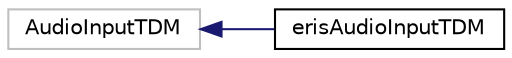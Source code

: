 digraph "Graphical Class Hierarchy"
{
 // LATEX_PDF_SIZE
  edge [fontname="Helvetica",fontsize="10",labelfontname="Helvetica",labelfontsize="10"];
  node [fontname="Helvetica",fontsize="10",shape=record];
  rankdir="LR";
  Node235 [label="AudioInputTDM",height=0.2,width=0.4,color="grey75", fillcolor="white", style="filled",tooltip=" "];
  Node235 -> Node0 [dir="back",color="midnightblue",fontsize="10",style="solid",fontname="Helvetica"];
  Node0 [label="erisAudioInputTDM",height=0.2,width=0.4,color="black", fillcolor="white", style="filled",URL="$classeris_audio_input_t_d_m.html",tooltip=" "];
}
